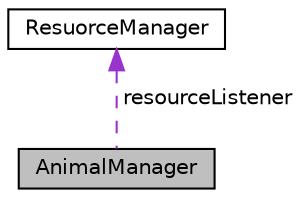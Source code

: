 digraph "AnimalManager"
{
  edge [fontname="Helvetica",fontsize="10",labelfontname="Helvetica",labelfontsize="10"];
  node [fontname="Helvetica",fontsize="10",shape=record];
  Node1 [label="AnimalManager",height=0.2,width=0.4,color="black", fillcolor="grey75", style="filled", fontcolor="black"];
  Node2 -> Node1 [dir="back",color="darkorchid3",fontsize="10",style="dashed",label=" resourceListener" ,fontname="Helvetica"];
  Node2 [label="ResuorceManager",height=0.2,width=0.4,color="black", fillcolor="white", style="filled",URL="$class_resuorce_manager.html"];
}
